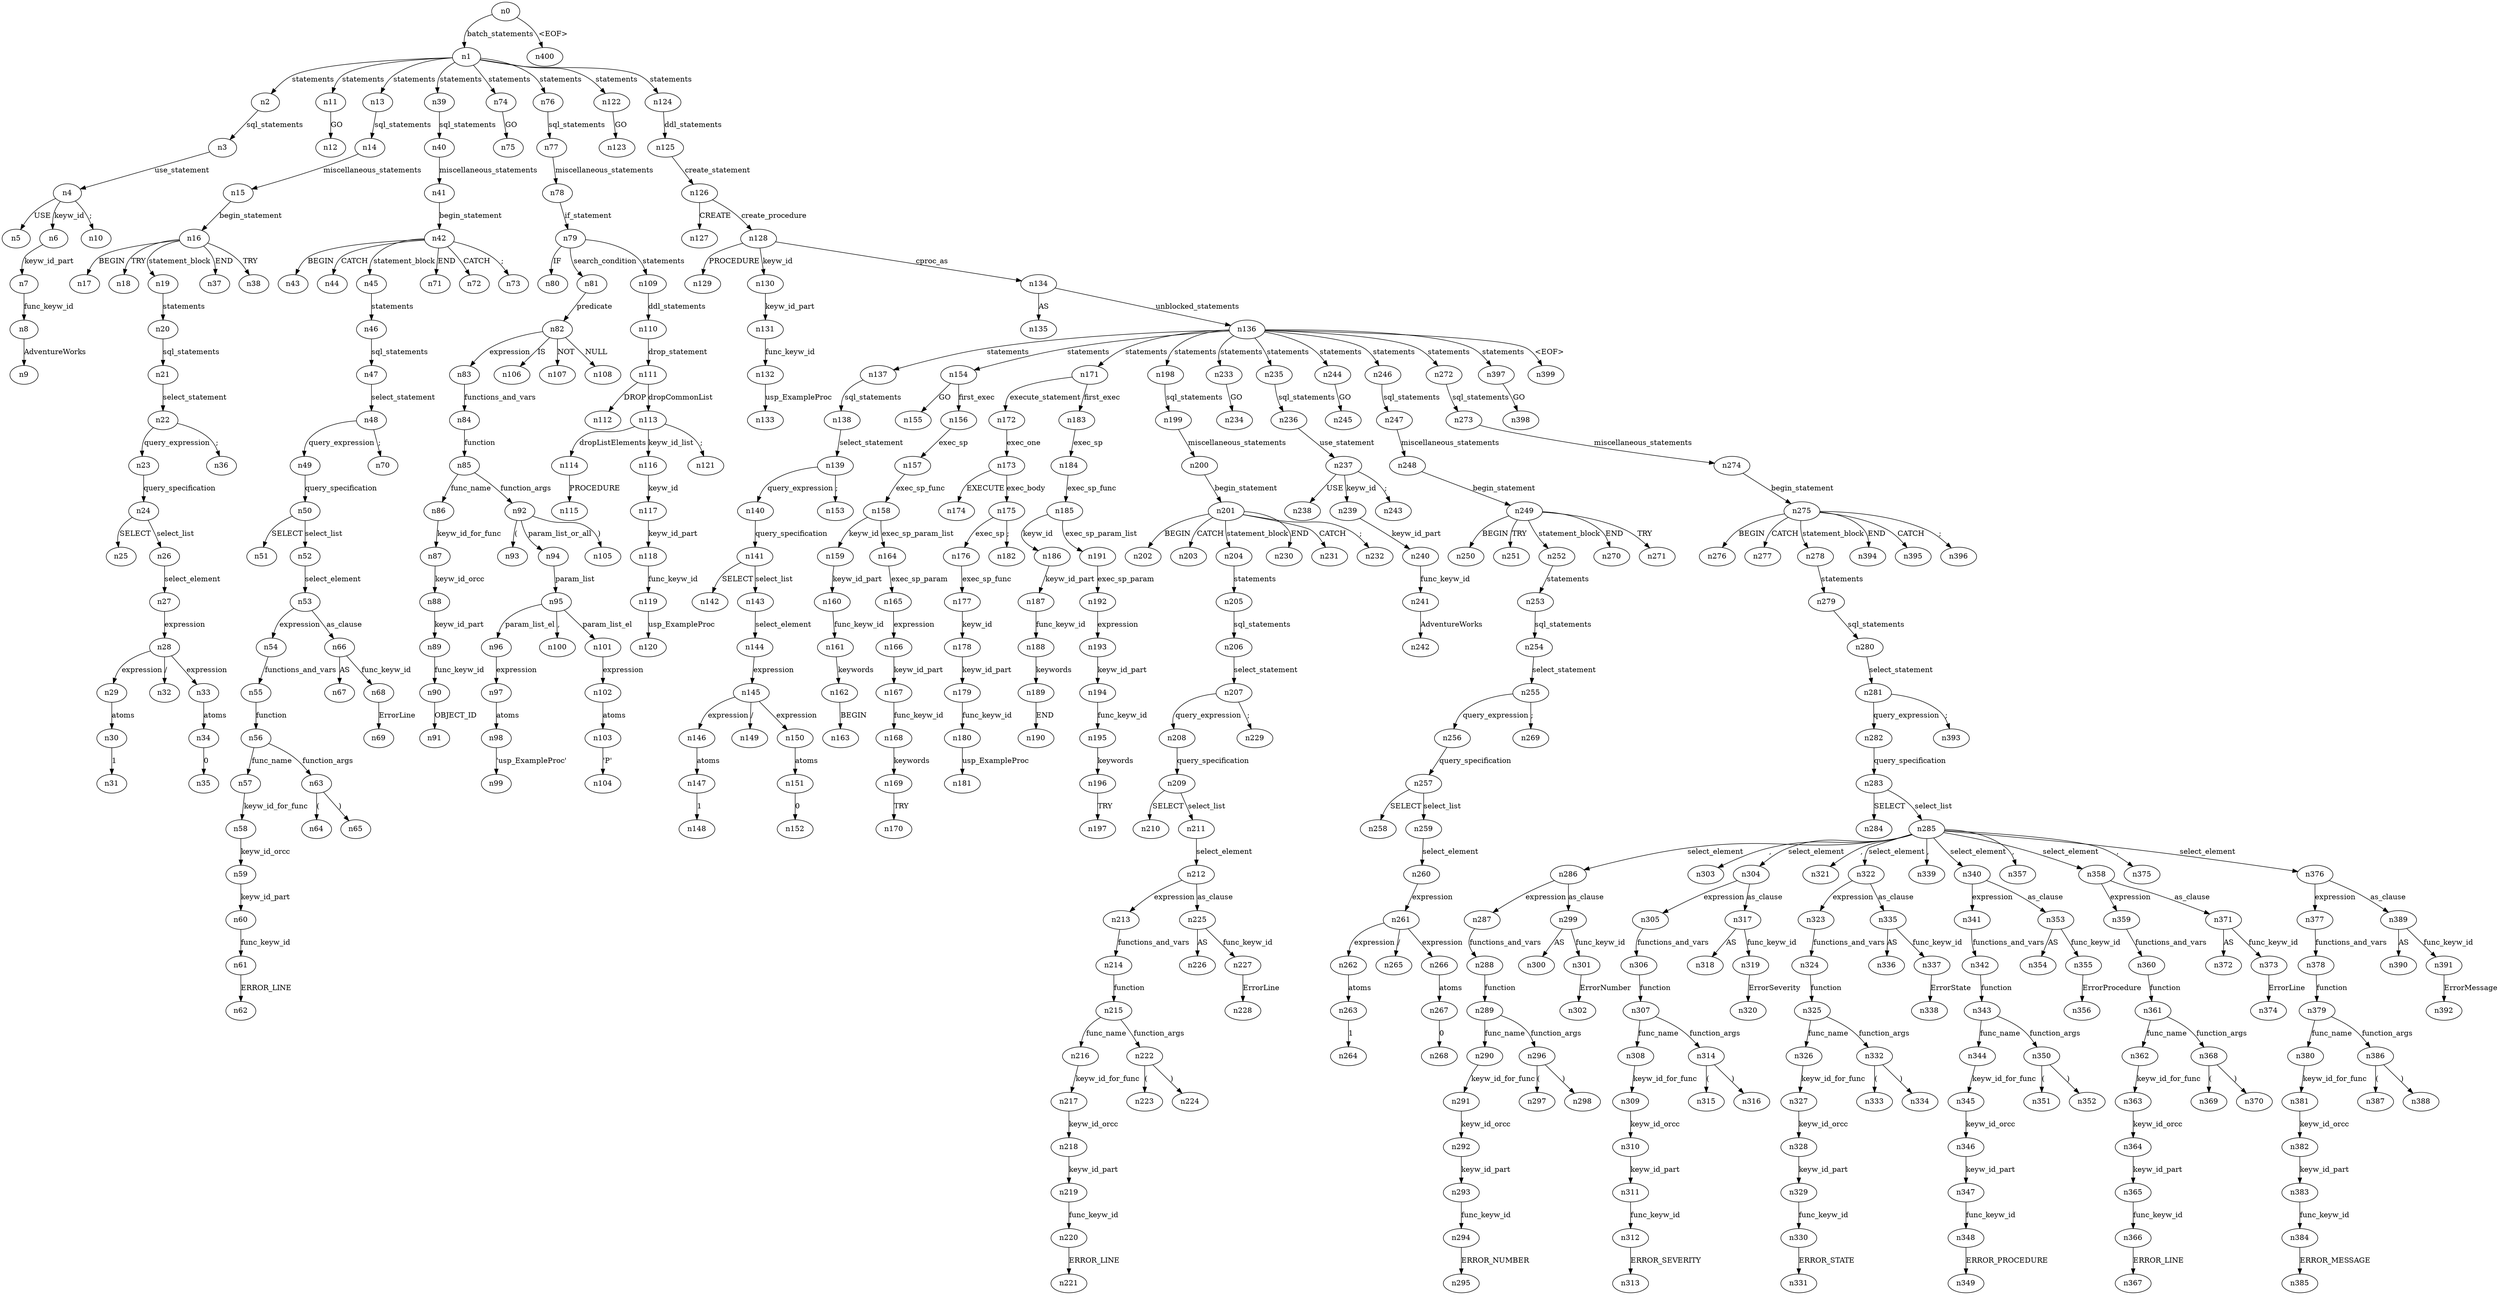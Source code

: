 digraph ParseTree {
  n0 -> n1 [label="batch_statements"];
  n1 -> n2 [label="statements"];
  n2 -> n3 [label="sql_statements"];
  n3 -> n4 [label="use_statement"];
  n4 -> n5 [label="USE"];
  n4 -> n6 [label="keyw_id"];
  n6 -> n7 [label="keyw_id_part"];
  n7 -> n8 [label="func_keyw_id"];
  n8 -> n9 [label="AdventureWorks"];
  n4 -> n10 [label=";"];
  n1 -> n11 [label="statements"];
  n11 -> n12 [label="GO"];
  n1 -> n13 [label="statements"];
  n13 -> n14 [label="sql_statements"];
  n14 -> n15 [label="miscellaneous_statements"];
  n15 -> n16 [label="begin_statement"];
  n16 -> n17 [label="BEGIN"];
  n16 -> n18 [label="TRY"];
  n16 -> n19 [label="statement_block"];
  n19 -> n20 [label="statements"];
  n20 -> n21 [label="sql_statements"];
  n21 -> n22 [label="select_statement"];
  n22 -> n23 [label="query_expression"];
  n23 -> n24 [label="query_specification"];
  n24 -> n25 [label="SELECT"];
  n24 -> n26 [label="select_list"];
  n26 -> n27 [label="select_element"];
  n27 -> n28 [label="expression"];
  n28 -> n29 [label="expression"];
  n29 -> n30 [label="atoms"];
  n30 -> n31 [label="1"];
  n28 -> n32 [label="/"];
  n28 -> n33 [label="expression"];
  n33 -> n34 [label="atoms"];
  n34 -> n35 [label="0"];
  n22 -> n36 [label=";"];
  n16 -> n37 [label="END"];
  n16 -> n38 [label="TRY"];
  n1 -> n39 [label="statements"];
  n39 -> n40 [label="sql_statements"];
  n40 -> n41 [label="miscellaneous_statements"];
  n41 -> n42 [label="begin_statement"];
  n42 -> n43 [label="BEGIN"];
  n42 -> n44 [label="CATCH"];
  n42 -> n45 [label="statement_block"];
  n45 -> n46 [label="statements"];
  n46 -> n47 [label="sql_statements"];
  n47 -> n48 [label="select_statement"];
  n48 -> n49 [label="query_expression"];
  n49 -> n50 [label="query_specification"];
  n50 -> n51 [label="SELECT"];
  n50 -> n52 [label="select_list"];
  n52 -> n53 [label="select_element"];
  n53 -> n54 [label="expression"];
  n54 -> n55 [label="functions_and_vars"];
  n55 -> n56 [label="function"];
  n56 -> n57 [label="func_name"];
  n57 -> n58 [label="keyw_id_for_func"];
  n58 -> n59 [label="keyw_id_orcc"];
  n59 -> n60 [label="keyw_id_part"];
  n60 -> n61 [label="func_keyw_id"];
  n61 -> n62 [label="ERROR_LINE"];
  n56 -> n63 [label="function_args"];
  n63 -> n64 [label="("];
  n63 -> n65 [label=")"];
  n53 -> n66 [label="as_clause"];
  n66 -> n67 [label="AS"];
  n66 -> n68 [label="func_keyw_id"];
  n68 -> n69 [label="ErrorLine"];
  n48 -> n70 [label=";"];
  n42 -> n71 [label="END"];
  n42 -> n72 [label="CATCH"];
  n42 -> n73 [label=";"];
  n1 -> n74 [label="statements"];
  n74 -> n75 [label="GO"];
  n1 -> n76 [label="statements"];
  n76 -> n77 [label="sql_statements"];
  n77 -> n78 [label="miscellaneous_statements"];
  n78 -> n79 [label="if_statement"];
  n79 -> n80 [label="IF"];
  n79 -> n81 [label="search_condition"];
  n81 -> n82 [label="predicate"];
  n82 -> n83 [label="expression"];
  n83 -> n84 [label="functions_and_vars"];
  n84 -> n85 [label="function"];
  n85 -> n86 [label="func_name"];
  n86 -> n87 [label="keyw_id_for_func"];
  n87 -> n88 [label="keyw_id_orcc"];
  n88 -> n89 [label="keyw_id_part"];
  n89 -> n90 [label="func_keyw_id"];
  n90 -> n91 [label="OBJECT_ID"];
  n85 -> n92 [label="function_args"];
  n92 -> n93 [label="("];
  n92 -> n94 [label="param_list_or_all"];
  n94 -> n95 [label="param_list"];
  n95 -> n96 [label="param_list_el"];
  n96 -> n97 [label="expression"];
  n97 -> n98 [label="atoms"];
  n98 -> n99 [label="'usp_ExampleProc'"];
  n95 -> n100 [label=","];
  n95 -> n101 [label="param_list_el"];
  n101 -> n102 [label="expression"];
  n102 -> n103 [label="atoms"];
  n103 -> n104 [label="'P'"];
  n92 -> n105 [label=")"];
  n82 -> n106 [label="IS"];
  n82 -> n107 [label="NOT"];
  n82 -> n108 [label="NULL"];
  n79 -> n109 [label="statements"];
  n109 -> n110 [label="ddl_statements"];
  n110 -> n111 [label="drop_statement"];
  n111 -> n112 [label="DROP"];
  n111 -> n113 [label="dropCommonList"];
  n113 -> n114 [label="dropListElements"];
  n114 -> n115 [label="PROCEDURE"];
  n113 -> n116 [label="keyw_id_list"];
  n116 -> n117 [label="keyw_id"];
  n117 -> n118 [label="keyw_id_part"];
  n118 -> n119 [label="func_keyw_id"];
  n119 -> n120 [label="usp_ExampleProc"];
  n113 -> n121 [label=";"];
  n1 -> n122 [label="statements"];
  n122 -> n123 [label="GO"];
  n1 -> n124 [label="statements"];
  n124 -> n125 [label="ddl_statements"];
  n125 -> n126 [label="create_statement"];
  n126 -> n127 [label="CREATE"];
  n126 -> n128 [label="create_procedure"];
  n128 -> n129 [label="PROCEDURE"];
  n128 -> n130 [label="keyw_id"];
  n130 -> n131 [label="keyw_id_part"];
  n131 -> n132 [label="func_keyw_id"];
  n132 -> n133 [label="usp_ExampleProc"];
  n128 -> n134 [label="cproc_as"];
  n134 -> n135 [label="AS"];
  n134 -> n136 [label="unblocked_statements"];
  n136 -> n137 [label="statements"];
  n137 -> n138 [label="sql_statements"];
  n138 -> n139 [label="select_statement"];
  n139 -> n140 [label="query_expression"];
  n140 -> n141 [label="query_specification"];
  n141 -> n142 [label="SELECT"];
  n141 -> n143 [label="select_list"];
  n143 -> n144 [label="select_element"];
  n144 -> n145 [label="expression"];
  n145 -> n146 [label="expression"];
  n146 -> n147 [label="atoms"];
  n147 -> n148 [label="1"];
  n145 -> n149 [label="/"];
  n145 -> n150 [label="expression"];
  n150 -> n151 [label="atoms"];
  n151 -> n152 [label="0"];
  n139 -> n153 [label=";"];
  n136 -> n154 [label="statements"];
  n154 -> n155 [label="GO"];
  n154 -> n156 [label="first_exec"];
  n156 -> n157 [label="exec_sp"];
  n157 -> n158 [label="exec_sp_func"];
  n158 -> n159 [label="keyw_id"];
  n159 -> n160 [label="keyw_id_part"];
  n160 -> n161 [label="func_keyw_id"];
  n161 -> n162 [label="keywords"];
  n162 -> n163 [label="BEGIN"];
  n158 -> n164 [label="exec_sp_param_list"];
  n164 -> n165 [label="exec_sp_param"];
  n165 -> n166 [label="expression"];
  n166 -> n167 [label="keyw_id_part"];
  n167 -> n168 [label="func_keyw_id"];
  n168 -> n169 [label="keywords"];
  n169 -> n170 [label="TRY"];
  n136 -> n171 [label="statements"];
  n171 -> n172 [label="execute_statement"];
  n172 -> n173 [label="exec_one"];
  n173 -> n174 [label="EXECUTE"];
  n173 -> n175 [label="exec_body"];
  n175 -> n176 [label="exec_sp"];
  n176 -> n177 [label="exec_sp_func"];
  n177 -> n178 [label="keyw_id"];
  n178 -> n179 [label="keyw_id_part"];
  n179 -> n180 [label="func_keyw_id"];
  n180 -> n181 [label="usp_ExampleProc"];
  n175 -> n182 [label=";"];
  n171 -> n183 [label="first_exec"];
  n183 -> n184 [label="exec_sp"];
  n184 -> n185 [label="exec_sp_func"];
  n185 -> n186 [label="keyw_id"];
  n186 -> n187 [label="keyw_id_part"];
  n187 -> n188 [label="func_keyw_id"];
  n188 -> n189 [label="keywords"];
  n189 -> n190 [label="END"];
  n185 -> n191 [label="exec_sp_param_list"];
  n191 -> n192 [label="exec_sp_param"];
  n192 -> n193 [label="expression"];
  n193 -> n194 [label="keyw_id_part"];
  n194 -> n195 [label="func_keyw_id"];
  n195 -> n196 [label="keywords"];
  n196 -> n197 [label="TRY"];
  n136 -> n198 [label="statements"];
  n198 -> n199 [label="sql_statements"];
  n199 -> n200 [label="miscellaneous_statements"];
  n200 -> n201 [label="begin_statement"];
  n201 -> n202 [label="BEGIN"];
  n201 -> n203 [label="CATCH"];
  n201 -> n204 [label="statement_block"];
  n204 -> n205 [label="statements"];
  n205 -> n206 [label="sql_statements"];
  n206 -> n207 [label="select_statement"];
  n207 -> n208 [label="query_expression"];
  n208 -> n209 [label="query_specification"];
  n209 -> n210 [label="SELECT"];
  n209 -> n211 [label="select_list"];
  n211 -> n212 [label="select_element"];
  n212 -> n213 [label="expression"];
  n213 -> n214 [label="functions_and_vars"];
  n214 -> n215 [label="function"];
  n215 -> n216 [label="func_name"];
  n216 -> n217 [label="keyw_id_for_func"];
  n217 -> n218 [label="keyw_id_orcc"];
  n218 -> n219 [label="keyw_id_part"];
  n219 -> n220 [label="func_keyw_id"];
  n220 -> n221 [label="ERROR_LINE"];
  n215 -> n222 [label="function_args"];
  n222 -> n223 [label="("];
  n222 -> n224 [label=")"];
  n212 -> n225 [label="as_clause"];
  n225 -> n226 [label="AS"];
  n225 -> n227 [label="func_keyw_id"];
  n227 -> n228 [label="ErrorLine"];
  n207 -> n229 [label=";"];
  n201 -> n230 [label="END"];
  n201 -> n231 [label="CATCH"];
  n201 -> n232 [label=";"];
  n136 -> n233 [label="statements"];
  n233 -> n234 [label="GO"];
  n136 -> n235 [label="statements"];
  n235 -> n236 [label="sql_statements"];
  n236 -> n237 [label="use_statement"];
  n237 -> n238 [label="USE"];
  n237 -> n239 [label="keyw_id"];
  n239 -> n240 [label="keyw_id_part"];
  n240 -> n241 [label="func_keyw_id"];
  n241 -> n242 [label="AdventureWorks"];
  n237 -> n243 [label=";"];
  n136 -> n244 [label="statements"];
  n244 -> n245 [label="GO"];
  n136 -> n246 [label="statements"];
  n246 -> n247 [label="sql_statements"];
  n247 -> n248 [label="miscellaneous_statements"];
  n248 -> n249 [label="begin_statement"];
  n249 -> n250 [label="BEGIN"];
  n249 -> n251 [label="TRY"];
  n249 -> n252 [label="statement_block"];
  n252 -> n253 [label="statements"];
  n253 -> n254 [label="sql_statements"];
  n254 -> n255 [label="select_statement"];
  n255 -> n256 [label="query_expression"];
  n256 -> n257 [label="query_specification"];
  n257 -> n258 [label="SELECT"];
  n257 -> n259 [label="select_list"];
  n259 -> n260 [label="select_element"];
  n260 -> n261 [label="expression"];
  n261 -> n262 [label="expression"];
  n262 -> n263 [label="atoms"];
  n263 -> n264 [label="1"];
  n261 -> n265 [label="/"];
  n261 -> n266 [label="expression"];
  n266 -> n267 [label="atoms"];
  n267 -> n268 [label="0"];
  n255 -> n269 [label=";"];
  n249 -> n270 [label="END"];
  n249 -> n271 [label="TRY"];
  n136 -> n272 [label="statements"];
  n272 -> n273 [label="sql_statements"];
  n273 -> n274 [label="miscellaneous_statements"];
  n274 -> n275 [label="begin_statement"];
  n275 -> n276 [label="BEGIN"];
  n275 -> n277 [label="CATCH"];
  n275 -> n278 [label="statement_block"];
  n278 -> n279 [label="statements"];
  n279 -> n280 [label="sql_statements"];
  n280 -> n281 [label="select_statement"];
  n281 -> n282 [label="query_expression"];
  n282 -> n283 [label="query_specification"];
  n283 -> n284 [label="SELECT"];
  n283 -> n285 [label="select_list"];
  n285 -> n286 [label="select_element"];
  n286 -> n287 [label="expression"];
  n287 -> n288 [label="functions_and_vars"];
  n288 -> n289 [label="function"];
  n289 -> n290 [label="func_name"];
  n290 -> n291 [label="keyw_id_for_func"];
  n291 -> n292 [label="keyw_id_orcc"];
  n292 -> n293 [label="keyw_id_part"];
  n293 -> n294 [label="func_keyw_id"];
  n294 -> n295 [label="ERROR_NUMBER"];
  n289 -> n296 [label="function_args"];
  n296 -> n297 [label="("];
  n296 -> n298 [label=")"];
  n286 -> n299 [label="as_clause"];
  n299 -> n300 [label="AS"];
  n299 -> n301 [label="func_keyw_id"];
  n301 -> n302 [label="ErrorNumber"];
  n285 -> n303 [label=","];
  n285 -> n304 [label="select_element"];
  n304 -> n305 [label="expression"];
  n305 -> n306 [label="functions_and_vars"];
  n306 -> n307 [label="function"];
  n307 -> n308 [label="func_name"];
  n308 -> n309 [label="keyw_id_for_func"];
  n309 -> n310 [label="keyw_id_orcc"];
  n310 -> n311 [label="keyw_id_part"];
  n311 -> n312 [label="func_keyw_id"];
  n312 -> n313 [label="ERROR_SEVERITY"];
  n307 -> n314 [label="function_args"];
  n314 -> n315 [label="("];
  n314 -> n316 [label=")"];
  n304 -> n317 [label="as_clause"];
  n317 -> n318 [label="AS"];
  n317 -> n319 [label="func_keyw_id"];
  n319 -> n320 [label="ErrorSeverity"];
  n285 -> n321 [label=","];
  n285 -> n322 [label="select_element"];
  n322 -> n323 [label="expression"];
  n323 -> n324 [label="functions_and_vars"];
  n324 -> n325 [label="function"];
  n325 -> n326 [label="func_name"];
  n326 -> n327 [label="keyw_id_for_func"];
  n327 -> n328 [label="keyw_id_orcc"];
  n328 -> n329 [label="keyw_id_part"];
  n329 -> n330 [label="func_keyw_id"];
  n330 -> n331 [label="ERROR_STATE"];
  n325 -> n332 [label="function_args"];
  n332 -> n333 [label="("];
  n332 -> n334 [label=")"];
  n322 -> n335 [label="as_clause"];
  n335 -> n336 [label="AS"];
  n335 -> n337 [label="func_keyw_id"];
  n337 -> n338 [label="ErrorState"];
  n285 -> n339 [label=","];
  n285 -> n340 [label="select_element"];
  n340 -> n341 [label="expression"];
  n341 -> n342 [label="functions_and_vars"];
  n342 -> n343 [label="function"];
  n343 -> n344 [label="func_name"];
  n344 -> n345 [label="keyw_id_for_func"];
  n345 -> n346 [label="keyw_id_orcc"];
  n346 -> n347 [label="keyw_id_part"];
  n347 -> n348 [label="func_keyw_id"];
  n348 -> n349 [label="ERROR_PROCEDURE"];
  n343 -> n350 [label="function_args"];
  n350 -> n351 [label="("];
  n350 -> n352 [label=")"];
  n340 -> n353 [label="as_clause"];
  n353 -> n354 [label="AS"];
  n353 -> n355 [label="func_keyw_id"];
  n355 -> n356 [label="ErrorProcedure"];
  n285 -> n357 [label=","];
  n285 -> n358 [label="select_element"];
  n358 -> n359 [label="expression"];
  n359 -> n360 [label="functions_and_vars"];
  n360 -> n361 [label="function"];
  n361 -> n362 [label="func_name"];
  n362 -> n363 [label="keyw_id_for_func"];
  n363 -> n364 [label="keyw_id_orcc"];
  n364 -> n365 [label="keyw_id_part"];
  n365 -> n366 [label="func_keyw_id"];
  n366 -> n367 [label="ERROR_LINE"];
  n361 -> n368 [label="function_args"];
  n368 -> n369 [label="("];
  n368 -> n370 [label=")"];
  n358 -> n371 [label="as_clause"];
  n371 -> n372 [label="AS"];
  n371 -> n373 [label="func_keyw_id"];
  n373 -> n374 [label="ErrorLine"];
  n285 -> n375 [label=","];
  n285 -> n376 [label="select_element"];
  n376 -> n377 [label="expression"];
  n377 -> n378 [label="functions_and_vars"];
  n378 -> n379 [label="function"];
  n379 -> n380 [label="func_name"];
  n380 -> n381 [label="keyw_id_for_func"];
  n381 -> n382 [label="keyw_id_orcc"];
  n382 -> n383 [label="keyw_id_part"];
  n383 -> n384 [label="func_keyw_id"];
  n384 -> n385 [label="ERROR_MESSAGE"];
  n379 -> n386 [label="function_args"];
  n386 -> n387 [label="("];
  n386 -> n388 [label=")"];
  n376 -> n389 [label="as_clause"];
  n389 -> n390 [label="AS"];
  n389 -> n391 [label="func_keyw_id"];
  n391 -> n392 [label="ErrorMessage"];
  n281 -> n393 [label=";"];
  n275 -> n394 [label="END"];
  n275 -> n395 [label="CATCH"];
  n275 -> n396 [label=";"];
  n136 -> n397 [label="statements"];
  n397 -> n398 [label="GO"];
  n136 -> n399 [label="<EOF>"];
  n0 -> n400 [label="<EOF>"];
}